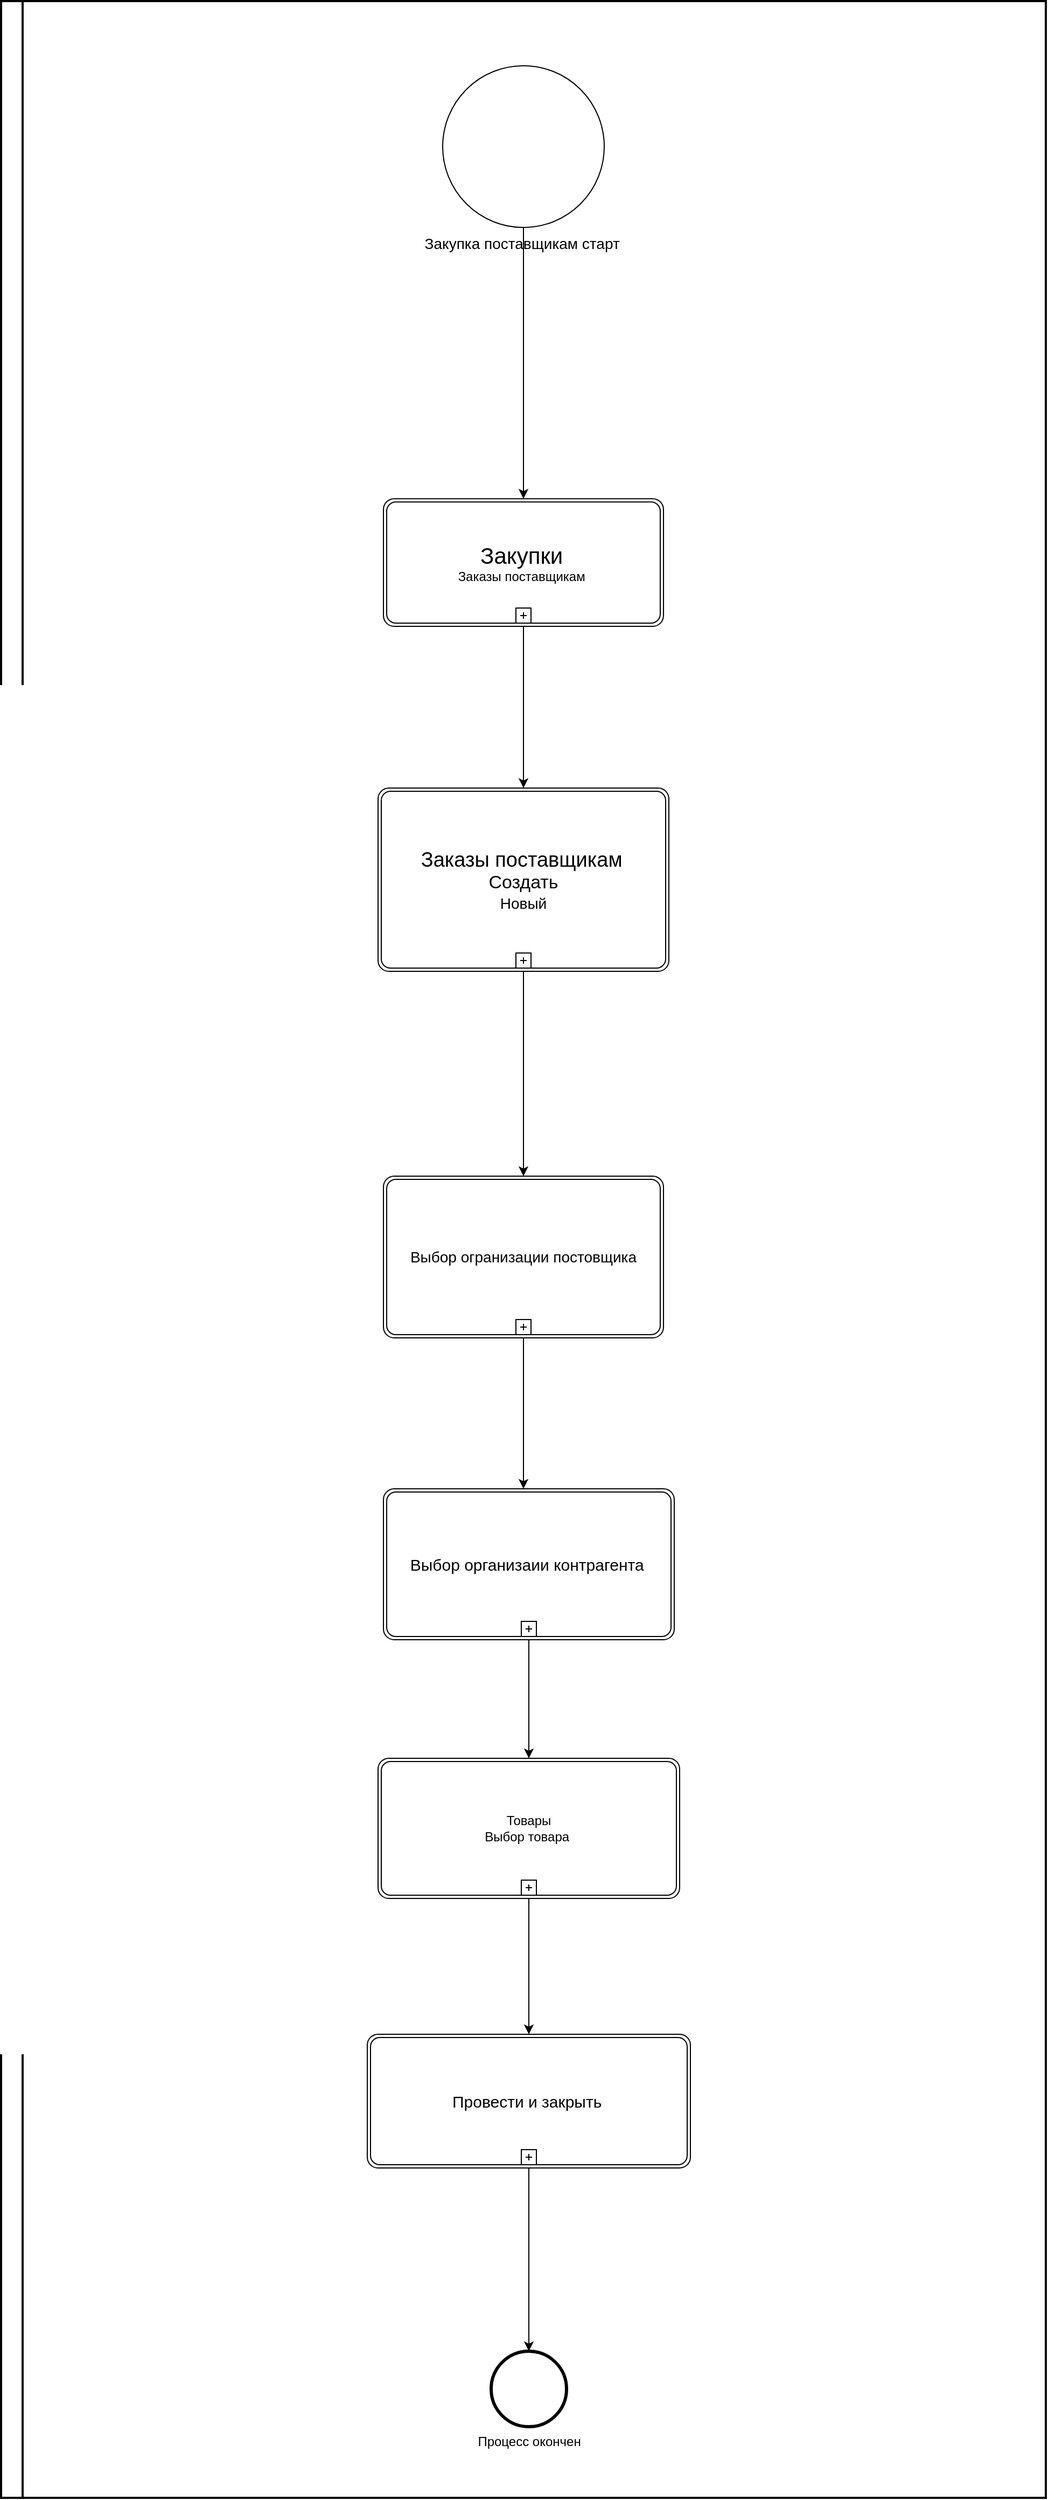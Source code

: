 <mxfile version="21.1.6" type="device">
  <diagram name="Страница 1" id="KYFywxVcN5XtWNifS3Rw">
    <mxGraphModel dx="1050" dy="1660" grid="1" gridSize="10" guides="1" tooltips="1" connect="1" arrows="1" fold="1" page="1" pageScale="1" pageWidth="827" pageHeight="1169" math="0" shadow="0">
      <root>
        <mxCell id="0" />
        <mxCell id="1" parent="0" />
        <mxCell id="EJSdAtH5a8UvEk62XhaI-4" value="" style="swimlane;html=1;startSize=20;fontStyle=0;collapsible=0;horizontal=0;swimlaneLine=1;swimlaneFillColor=#ffffff;strokeWidth=2;whiteSpace=wrap;" vertex="1" parent="1">
          <mxGeometry x="20" y="-170" width="970" height="2316" as="geometry" />
        </mxCell>
        <mxCell id="EJSdAtH5a8UvEk62XhaI-17" value="&lt;font style=&quot;font-size: 14px;&quot;&gt;Закупка поставщикам старт&lt;/font&gt;&amp;nbsp;&lt;br&gt;&amp;nbsp;" style="points=[[0.145,0.145,0],[0.5,0,0],[0.855,0.145,0],[1,0.5,0],[0.855,0.855,0],[0.5,1,0],[0.145,0.855,0],[0,0.5,0]];shape=mxgraph.bpmn.event;html=1;verticalLabelPosition=bottom;labelBackgroundColor=#ffffff;verticalAlign=top;align=center;perimeter=ellipsePerimeter;outlineConnect=0;aspect=fixed;outline=standard;symbol=general;" vertex="1" parent="EJSdAtH5a8UvEk62XhaI-4">
          <mxGeometry x="410" y="60" width="150" height="150" as="geometry" />
        </mxCell>
        <mxCell id="EJSdAtH5a8UvEk62XhaI-20" style="edgeStyle=orthogonalEdgeStyle;rounded=0;orthogonalLoop=1;jettySize=auto;html=1;" edge="1" parent="EJSdAtH5a8UvEk62XhaI-4" source="EJSdAtH5a8UvEk62XhaI-19">
          <mxGeometry relative="1" as="geometry">
            <mxPoint x="485" y="730" as="targetPoint" />
          </mxGeometry>
        </mxCell>
        <mxCell id="EJSdAtH5a8UvEk62XhaI-19" value="&lt;font style=&quot;font-size: 21px;&quot;&gt;Закупки&lt;/font&gt;&amp;nbsp;&lt;br&gt;Заказы поставщикам&amp;nbsp;" style="points=[[0.25,0,0],[0.5,0,0],[0.75,0,0],[1,0.25,0],[1,0.5,0],[1,0.75,0],[0.75,1,0],[0.5,1,0],[0.25,1,0],[0,0.75,0],[0,0.5,0],[0,0.25,0]];shape=mxgraph.bpmn.task;whiteSpace=wrap;rectStyle=rounded;size=10;html=1;container=1;expand=0;collapsible=0;taskMarker=abstract;bpmnShapeType=transaction;isLoopSub=1;" vertex="1" parent="EJSdAtH5a8UvEk62XhaI-4">
          <mxGeometry x="355" y="461.6" width="260" height="118.4" as="geometry" />
        </mxCell>
        <mxCell id="EJSdAtH5a8UvEk62XhaI-18" style="edgeStyle=orthogonalEdgeStyle;rounded=0;orthogonalLoop=1;jettySize=auto;html=1;" edge="1" parent="EJSdAtH5a8UvEk62XhaI-4" source="EJSdAtH5a8UvEk62XhaI-17" target="EJSdAtH5a8UvEk62XhaI-19">
          <mxGeometry relative="1" as="geometry">
            <mxPoint x="485" y="501.6" as="targetPoint" />
          </mxGeometry>
        </mxCell>
        <mxCell id="EJSdAtH5a8UvEk62XhaI-22" style="edgeStyle=orthogonalEdgeStyle;rounded=0;orthogonalLoop=1;jettySize=auto;html=1;" edge="1" parent="EJSdAtH5a8UvEk62XhaI-4" source="EJSdAtH5a8UvEk62XhaI-21">
          <mxGeometry relative="1" as="geometry">
            <mxPoint x="485" y="1090" as="targetPoint" />
          </mxGeometry>
        </mxCell>
        <mxCell id="EJSdAtH5a8UvEk62XhaI-21" value="&lt;font style=&quot;font-size: 19px;&quot;&gt;Заказы поставщикам&lt;/font&gt;&amp;nbsp;&lt;br&gt;&lt;font style=&quot;&quot;&gt;&lt;span style=&quot;font-size: 17px;&quot;&gt;Создать&lt;/span&gt;&lt;br&gt;&lt;font style=&quot;font-size: 14px;&quot;&gt;Новый&lt;/font&gt;&lt;br&gt;&lt;/font&gt;" style="points=[[0.25,0,0],[0.5,0,0],[0.75,0,0],[1,0.25,0],[1,0.5,0],[1,0.75,0],[0.75,1,0],[0.5,1,0],[0.25,1,0],[0,0.75,0],[0,0.5,0],[0,0.25,0]];shape=mxgraph.bpmn.task;whiteSpace=wrap;rectStyle=rounded;size=10;html=1;container=1;expand=0;collapsible=0;taskMarker=abstract;bpmnShapeType=transaction;isLoopSub=1;" vertex="1" parent="EJSdAtH5a8UvEk62XhaI-4">
          <mxGeometry x="350" y="730" width="270" height="170" as="geometry" />
        </mxCell>
        <mxCell id="EJSdAtH5a8UvEk62XhaI-24" style="edgeStyle=orthogonalEdgeStyle;rounded=0;orthogonalLoop=1;jettySize=auto;html=1;" edge="1" parent="EJSdAtH5a8UvEk62XhaI-4" source="EJSdAtH5a8UvEk62XhaI-23">
          <mxGeometry relative="1" as="geometry">
            <mxPoint x="485" y="1380" as="targetPoint" />
          </mxGeometry>
        </mxCell>
        <mxCell id="EJSdAtH5a8UvEk62XhaI-23" value="&lt;span style=&quot;font-size: 14px;&quot;&gt;Выбор огранизации постовщика&lt;/span&gt;" style="points=[[0.25,0,0],[0.5,0,0],[0.75,0,0],[1,0.25,0],[1,0.5,0],[1,0.75,0],[0.75,1,0],[0.5,1,0],[0.25,1,0],[0,0.75,0],[0,0.5,0],[0,0.25,0]];shape=mxgraph.bpmn.task;whiteSpace=wrap;rectStyle=rounded;size=10;html=1;container=1;expand=0;collapsible=0;taskMarker=abstract;bpmnShapeType=transaction;isLoopSub=1;" vertex="1" parent="EJSdAtH5a8UvEk62XhaI-4">
          <mxGeometry x="355" y="1090" width="260" height="150" as="geometry" />
        </mxCell>
        <mxCell id="EJSdAtH5a8UvEk62XhaI-26" style="edgeStyle=orthogonalEdgeStyle;rounded=0;orthogonalLoop=1;jettySize=auto;html=1;" edge="1" parent="EJSdAtH5a8UvEk62XhaI-4" source="EJSdAtH5a8UvEk62XhaI-25">
          <mxGeometry relative="1" as="geometry">
            <mxPoint x="490" y="1630" as="targetPoint" />
          </mxGeometry>
        </mxCell>
        <mxCell id="EJSdAtH5a8UvEk62XhaI-25" value="&lt;font style=&quot;font-size: 15px;&quot;&gt;Выбор организаии контрагента&lt;/font&gt;&amp;nbsp;" style="points=[[0.25,0,0],[0.5,0,0],[0.75,0,0],[1,0.25,0],[1,0.5,0],[1,0.75,0],[0.75,1,0],[0.5,1,0],[0.25,1,0],[0,0.75,0],[0,0.5,0],[0,0.25,0]];shape=mxgraph.bpmn.task;whiteSpace=wrap;rectStyle=rounded;size=10;html=1;container=1;expand=0;collapsible=0;taskMarker=abstract;bpmnShapeType=transaction;isLoopSub=1;" vertex="1" parent="EJSdAtH5a8UvEk62XhaI-4">
          <mxGeometry x="355" y="1380" width="270" height="140" as="geometry" />
        </mxCell>
        <mxCell id="EJSdAtH5a8UvEk62XhaI-28" style="edgeStyle=orthogonalEdgeStyle;rounded=0;orthogonalLoop=1;jettySize=auto;html=1;" edge="1" parent="EJSdAtH5a8UvEk62XhaI-4" source="EJSdAtH5a8UvEk62XhaI-27">
          <mxGeometry relative="1" as="geometry">
            <mxPoint x="490" y="1886" as="targetPoint" />
          </mxGeometry>
        </mxCell>
        <mxCell id="EJSdAtH5a8UvEk62XhaI-27" value="Товары&lt;br&gt;Выбор товара&amp;nbsp;&lt;br&gt;" style="points=[[0.25,0,0],[0.5,0,0],[0.75,0,0],[1,0.25,0],[1,0.5,0],[1,0.75,0],[0.75,1,0],[0.5,1,0],[0.25,1,0],[0,0.75,0],[0,0.5,0],[0,0.25,0]];shape=mxgraph.bpmn.task;whiteSpace=wrap;rectStyle=rounded;size=10;html=1;container=1;expand=0;collapsible=0;taskMarker=abstract;bpmnShapeType=transaction;isLoopSub=1;" vertex="1" parent="EJSdAtH5a8UvEk62XhaI-4">
          <mxGeometry x="350" y="1630" width="280" height="130" as="geometry" />
        </mxCell>
        <mxCell id="EJSdAtH5a8UvEk62XhaI-31" style="edgeStyle=orthogonalEdgeStyle;rounded=0;orthogonalLoop=1;jettySize=auto;html=1;" edge="1" parent="EJSdAtH5a8UvEk62XhaI-4" source="EJSdAtH5a8UvEk62XhaI-29">
          <mxGeometry relative="1" as="geometry">
            <mxPoint x="490" y="2180" as="targetPoint" />
          </mxGeometry>
        </mxCell>
        <mxCell id="EJSdAtH5a8UvEk62XhaI-29" value="&lt;font style=&quot;font-size: 15px;&quot;&gt;Провести и закрыть&lt;/font&gt;&amp;nbsp;" style="points=[[0.25,0,0],[0.5,0,0],[0.75,0,0],[1,0.25,0],[1,0.5,0],[1,0.75,0],[0.75,1,0],[0.5,1,0],[0.25,1,0],[0,0.75,0],[0,0.5,0],[0,0.25,0]];shape=mxgraph.bpmn.task;whiteSpace=wrap;rectStyle=rounded;size=10;html=1;container=1;expand=0;collapsible=0;taskMarker=abstract;bpmnShapeType=transaction;isLoopSub=1;" vertex="1" parent="EJSdAtH5a8UvEk62XhaI-4">
          <mxGeometry x="340" y="1886" width="300" height="124" as="geometry" />
        </mxCell>
        <mxCell id="EJSdAtH5a8UvEk62XhaI-30" value="Процесс окончен" style="points=[[0.145,0.145,0],[0.5,0,0],[0.855,0.145,0],[1,0.5,0],[0.855,0.855,0],[0.5,1,0],[0.145,0.855,0],[0,0.5,0]];shape=mxgraph.bpmn.event;html=1;verticalLabelPosition=bottom;labelBackgroundColor=#ffffff;verticalAlign=top;align=center;perimeter=ellipsePerimeter;outlineConnect=0;aspect=fixed;outline=end;symbol=terminate2;" vertex="1" parent="EJSdAtH5a8UvEk62XhaI-4">
          <mxGeometry x="455" y="2180" width="70" height="70" as="geometry" />
        </mxCell>
      </root>
    </mxGraphModel>
  </diagram>
</mxfile>
